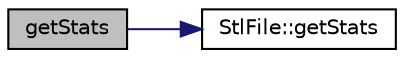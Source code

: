 digraph "getStats"
{
  edge [fontname="Helvetica",fontsize="10",labelfontname="Helvetica",labelfontsize="10"];
  node [fontname="Helvetica",fontsize="10",shape=record];
  rankdir="LR";
  Node1 [label="getStats",height=0.2,width=0.4,color="black", fillcolor="grey75", style="filled" fontcolor="black"];
  Node1 -> Node2 [color="midnightblue",fontsize="10",style="solid",fontname="Helvetica"];
  Node2 [label="StlFile::getStats",height=0.2,width=0.4,color="black", fillcolor="white", style="filled",URL="$class_stl_file.html#aac260ec468bf0edb102c86fe771cccf5"];
}
